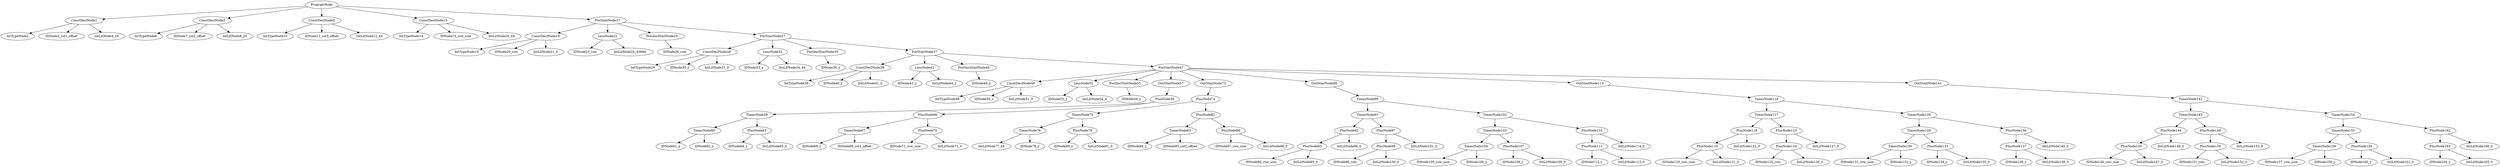digraph G {
ConstDeclNode1 -> IntTypeNode2;
ConstDeclNode1 -> IDNode3_col1_offset;
ConstDeclNode1 -> IntLitNode4_16;
ProgramNode -> ConstDeclNode1;
ConstDeclNode5 -> IntTypeNode6;
ConstDeclNode5 -> IDNode7_col2_offset;
ConstDeclNode5 -> IntLitNode8_20;
ProgramNode -> ConstDeclNode5;
ConstDeclNode9 -> IntTypeNode10;
ConstDeclNode9 -> IDNode11_col3_offset;
ConstDeclNode9 -> IntLitNode12_44;
ProgramNode -> ConstDeclNode9;
ConstDeclNode13 -> IntTypeNode14;
ConstDeclNode13 -> IDNode15_row_size;
ConstDeclNode13 -> IntLitNode16_64;
ProgramNode -> ConstDeclNode13;
ConstDeclNode18 -> IntTypeNode19;
ConstDeclNode18 -> IDNode20_row;
ConstDeclNode18 -> IntLitNode21_0;
LessNode22 -> IDNode23_row;
LessNode22 -> IntLitNode24_43690;
PostIncStmtNode25 -> IDNode26_row;
ForStmtNode17 -> ConstDeclNode18;
ForStmtNode17 -> LessNode22;
ForStmtNode17 -> PostIncStmtNode25;
ConstDeclNode28 -> IntTypeNode29;
ConstDeclNode28 -> IDNode30_x;
ConstDeclNode28 -> IntLitNode31_0;
LessNode32 -> IDNode33_x;
LessNode32 -> IntLitNode34_44;
PostIncStmtNode35 -> IDNode36_x;
ForStmtNode27 -> ConstDeclNode28;
ForStmtNode27 -> LessNode32;
ForStmtNode27 -> PostIncStmtNode35;
ConstDeclNode38 -> IntTypeNode39;
ConstDeclNode38 -> IDNode40_y;
ConstDeclNode38 -> IntLitNode41_0;
LessNode42 -> IDNode43_y;
LessNode42 -> IntLitNode44_2;
PostIncStmtNode45 -> IDNode46_y;
ForStmtNode37 -> ConstDeclNode38;
ForStmtNode37 -> LessNode42;
ForStmtNode37 -> PostIncStmtNode45;
ConstDeclNode48 -> IntTypeNode49;
ConstDeclNode48 -> IDNode50_z;
ConstDeclNode48 -> IntLitNode51_0;
LessNode52 -> IDNode53_z;
LessNode52 -> IntLitNode54_4;
PostIncStmtNode55 -> IDNode56_z;
ForStmtNode47 -> ConstDeclNode48;
ForStmtNode47 -> LessNode52;
ForStmtNode47 -> PostIncStmtNode55;
TimesNode60 -> IDNode61_x;
TimesNode60 -> IDNode62_y;
PlusNode63 -> IDNode64_z;
PlusNode63 -> IntLitNode65_0;
TimesNode59 -> TimesNode60;
TimesNode59 -> PlusNode63;
TimesNode67 -> IDNode68_z;
TimesNode67 -> IDNode69_col1_offset;
PlusNode70 -> IDNode71_row_size;
PlusNode70 -> IntLitNode72_0;
PlusNode66 -> TimesNode67;
PlusNode66 -> PlusNode70;
PlusNode58 -> TimesNode59;
PlusNode58 -> PlusNode66;
OutStmtNode57 -> PlusNode58;
ForStmtNode47 -> OutStmtNode57;
TimesNode76 -> IntLitNode77_44;
TimesNode76 -> IDNode78_y;
PlusNode79 -> IDNode80_z;
PlusNode79 -> IntLitNode81_0;
TimesNode75 -> TimesNode76;
TimesNode75 -> PlusNode79;
TimesNode83 -> IDNode84_z;
TimesNode83 -> IDNode85_col2_offset;
PlusNode86 -> IDNode87_row_size;
PlusNode86 -> IntLitNode88_0;
PlusNode82 -> TimesNode83;
PlusNode82 -> PlusNode86;
PlusNode74 -> TimesNode75;
PlusNode74 -> PlusNode82;
OutStmtNode73 -> PlusNode74;
ForStmtNode47 -> OutStmtNode73;
PlusNode93 -> IDNode94_row_size;
PlusNode93 -> IntLitNode95_0;
PlusNode92 -> PlusNode93;
PlusNode92 -> IntLitNode96_0;
PlusNode98 -> IDNode99_row;
PlusNode98 -> IntLitNode100_0;
PlusNode97 -> PlusNode98;
PlusNode97 -> IntLitNode101_0;
TimesNode91 -> PlusNode92;
TimesNode91 -> PlusNode97;
TimesNode104 -> IDNode105_row_size;
TimesNode104 -> IDNode106_y;
PlusNode107 -> IDNode108_y;
PlusNode107 -> IntLitNode109_0;
TimesNode103 -> TimesNode104;
TimesNode103 -> PlusNode107;
PlusNode111 -> IDNode112_y;
PlusNode111 -> IntLitNode113_0;
PlusNode110 -> PlusNode111;
PlusNode110 -> IntLitNode114_0;
TimesNode102 -> TimesNode103;
TimesNode102 -> PlusNode110;
TimesNode90 -> TimesNode91;
TimesNode90 -> TimesNode102;
OutStmtNode89 -> TimesNode90;
ForStmtNode47 -> OutStmtNode89;
PlusNode119 -> IDNode120_row_size;
PlusNode119 -> IntLitNode121_0;
PlusNode118 -> PlusNode119;
PlusNode118 -> IntLitNode122_0;
PlusNode124 -> IDNode125_row;
PlusNode124 -> IntLitNode126_0;
PlusNode123 -> PlusNode124;
PlusNode123 -> IntLitNode127_0;
TimesNode117 -> PlusNode118;
TimesNode117 -> PlusNode123;
TimesNode130 -> IDNode131_row_size;
TimesNode130 -> IDNode132_y;
PlusNode133 -> IDNode134_y;
PlusNode133 -> IntLitNode135_0;
TimesNode129 -> TimesNode130;
TimesNode129 -> PlusNode133;
PlusNode137 -> IDNode138_y;
PlusNode137 -> IntLitNode139_0;
PlusNode136 -> PlusNode137;
PlusNode136 -> IntLitNode140_0;
TimesNode128 -> TimesNode129;
TimesNode128 -> PlusNode136;
TimesNode116 -> TimesNode117;
TimesNode116 -> TimesNode128;
OutStmtNode115 -> TimesNode116;
ForStmtNode47 -> OutStmtNode115;
PlusNode145 -> IDNode146_row_size;
PlusNode145 -> IntLitNode147_0;
PlusNode144 -> PlusNode145;
PlusNode144 -> IntLitNode148_0;
PlusNode150 -> IDNode151_row;
PlusNode150 -> IntLitNode152_0;
PlusNode149 -> PlusNode150;
PlusNode149 -> IntLitNode153_0;
TimesNode143 -> PlusNode144;
TimesNode143 -> PlusNode149;
TimesNode156 -> IDNode157_row_size;
TimesNode156 -> IDNode158_y;
PlusNode159 -> IDNode160_y;
PlusNode159 -> IntLitNode161_0;
TimesNode155 -> TimesNode156;
TimesNode155 -> PlusNode159;
PlusNode163 -> IDNode164_y;
PlusNode163 -> IntLitNode165_0;
PlusNode162 -> PlusNode163;
PlusNode162 -> IntLitNode166_0;
TimesNode154 -> TimesNode155;
TimesNode154 -> PlusNode162;
TimesNode142 -> TimesNode143;
TimesNode142 -> TimesNode154;
OutStmtNode141 -> TimesNode142;
ForStmtNode47 -> OutStmtNode141;
ForStmtNode37 -> ForStmtNode47;
ForStmtNode27 -> ForStmtNode37;
ForStmtNode17 -> ForStmtNode27;
ProgramNode -> ForStmtNode17;
}
